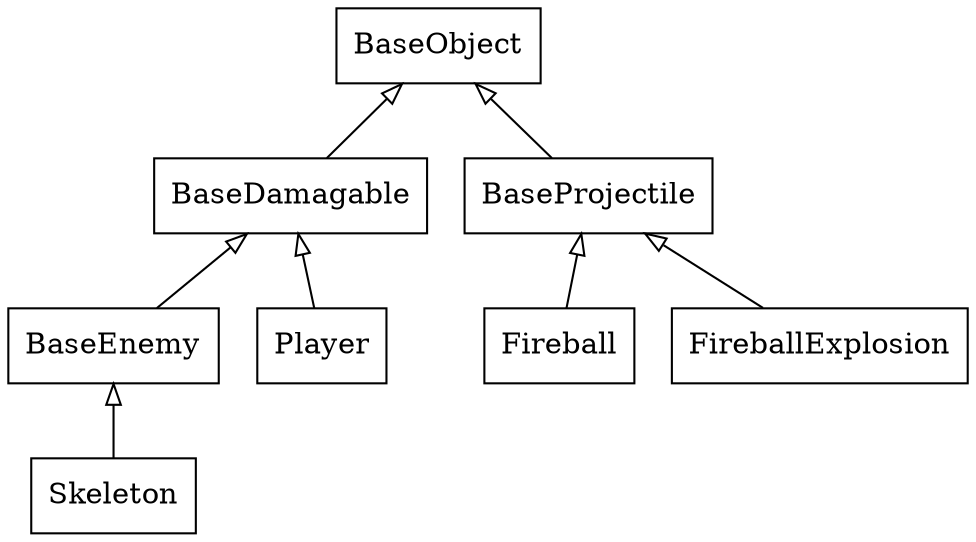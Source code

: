 digraph inheritance_diagram {
    node [shape=box]
    edge [dir=back arrowtail=empty]

    BaseObject
    BaseDamagable
    BaseProjectile
    BaseEnemy
    Player
    Fireball
    FireballExplosion
    Skeleton

    BaseObject->{BaseDamagable, BaseProjectile}
    BaseDamagable->{Player, BaseEnemy}
    BaseProjectile->{Fireball, FireballExplosion}
    BaseEnemy->Skeleton
}

// use `dot -Tpng -O inheritance.gv` to generate a .png